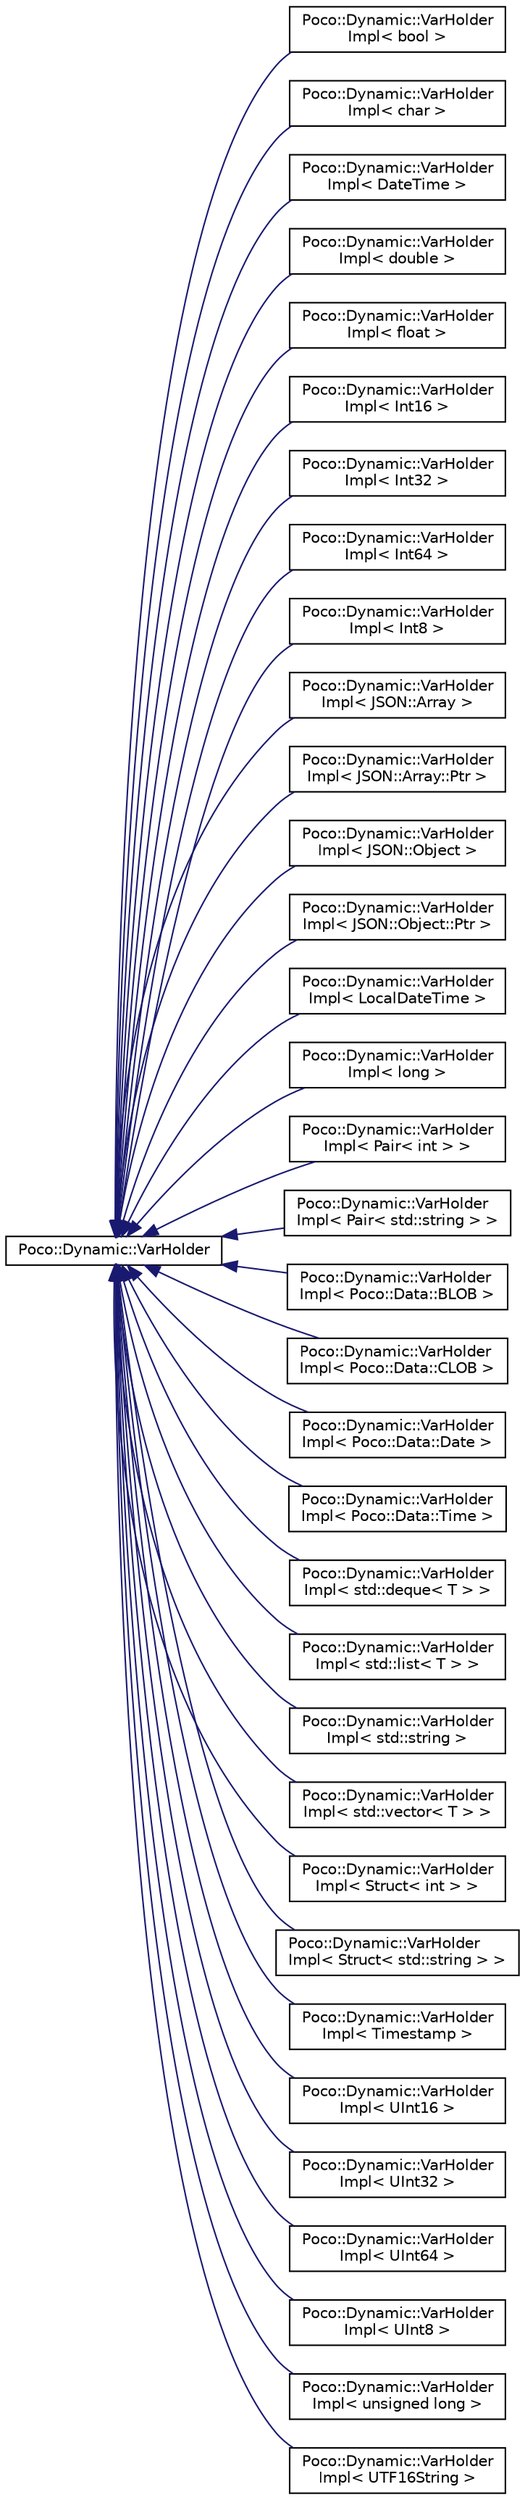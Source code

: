 digraph "Graphical Class Hierarchy"
{
 // LATEX_PDF_SIZE
  edge [fontname="Helvetica",fontsize="10",labelfontname="Helvetica",labelfontsize="10"];
  node [fontname="Helvetica",fontsize="10",shape=record];
  rankdir="LR";
  Node0 [label="Poco::Dynamic::VarHolder",height=0.2,width=0.4,color="black", fillcolor="white", style="filled",URL="$classPoco_1_1Dynamic_1_1VarHolder.html",tooltip=" "];
  Node0 -> Node1 [dir="back",color="midnightblue",fontsize="10",style="solid",fontname="Helvetica"];
  Node1 [label="Poco::Dynamic::VarHolder\lImpl\< bool \>",height=0.2,width=0.4,color="black", fillcolor="white", style="filled",URL="$classPoco_1_1Dynamic_1_1VarHolderImpl_3_01bool_01_4.html",tooltip=" "];
  Node0 -> Node2 [dir="back",color="midnightblue",fontsize="10",style="solid",fontname="Helvetica"];
  Node2 [label="Poco::Dynamic::VarHolder\lImpl\< char \>",height=0.2,width=0.4,color="black", fillcolor="white", style="filled",URL="$classPoco_1_1Dynamic_1_1VarHolderImpl_3_01char_01_4.html",tooltip=" "];
  Node0 -> Node3 [dir="back",color="midnightblue",fontsize="10",style="solid",fontname="Helvetica"];
  Node3 [label="Poco::Dynamic::VarHolder\lImpl\< DateTime \>",height=0.2,width=0.4,color="black", fillcolor="white", style="filled",URL="$classPoco_1_1Dynamic_1_1VarHolderImpl_3_01DateTime_01_4.html",tooltip=" "];
  Node0 -> Node4 [dir="back",color="midnightblue",fontsize="10",style="solid",fontname="Helvetica"];
  Node4 [label="Poco::Dynamic::VarHolder\lImpl\< double \>",height=0.2,width=0.4,color="black", fillcolor="white", style="filled",URL="$classPoco_1_1Dynamic_1_1VarHolderImpl_3_01double_01_4.html",tooltip=" "];
  Node0 -> Node5 [dir="back",color="midnightblue",fontsize="10",style="solid",fontname="Helvetica"];
  Node5 [label="Poco::Dynamic::VarHolder\lImpl\< float \>",height=0.2,width=0.4,color="black", fillcolor="white", style="filled",URL="$classPoco_1_1Dynamic_1_1VarHolderImpl_3_01float_01_4.html",tooltip=" "];
  Node0 -> Node6 [dir="back",color="midnightblue",fontsize="10",style="solid",fontname="Helvetica"];
  Node6 [label="Poco::Dynamic::VarHolder\lImpl\< Int16 \>",height=0.2,width=0.4,color="black", fillcolor="white", style="filled",URL="$classPoco_1_1Dynamic_1_1VarHolderImpl_3_01Int16_01_4.html",tooltip=" "];
  Node0 -> Node7 [dir="back",color="midnightblue",fontsize="10",style="solid",fontname="Helvetica"];
  Node7 [label="Poco::Dynamic::VarHolder\lImpl\< Int32 \>",height=0.2,width=0.4,color="black", fillcolor="white", style="filled",URL="$classPoco_1_1Dynamic_1_1VarHolderImpl_3_01Int32_01_4.html",tooltip=" "];
  Node0 -> Node8 [dir="back",color="midnightblue",fontsize="10",style="solid",fontname="Helvetica"];
  Node8 [label="Poco::Dynamic::VarHolder\lImpl\< Int64 \>",height=0.2,width=0.4,color="black", fillcolor="white", style="filled",URL="$classPoco_1_1Dynamic_1_1VarHolderImpl_3_01Int64_01_4.html",tooltip=" "];
  Node0 -> Node9 [dir="back",color="midnightblue",fontsize="10",style="solid",fontname="Helvetica"];
  Node9 [label="Poco::Dynamic::VarHolder\lImpl\< Int8 \>",height=0.2,width=0.4,color="black", fillcolor="white", style="filled",URL="$classPoco_1_1Dynamic_1_1VarHolderImpl_3_01Int8_01_4.html",tooltip=" "];
  Node0 -> Node10 [dir="back",color="midnightblue",fontsize="10",style="solid",fontname="Helvetica"];
  Node10 [label="Poco::Dynamic::VarHolder\lImpl\< JSON::Array \>",height=0.2,width=0.4,color="black", fillcolor="white", style="filled",URL="$classPoco_1_1Dynamic_1_1VarHolderImpl_3_01JSON_1_1Array_01_4.html",tooltip=" "];
  Node0 -> Node11 [dir="back",color="midnightblue",fontsize="10",style="solid",fontname="Helvetica"];
  Node11 [label="Poco::Dynamic::VarHolder\lImpl\< JSON::Array::Ptr \>",height=0.2,width=0.4,color="black", fillcolor="white", style="filled",URL="$classPoco_1_1Dynamic_1_1VarHolderImpl_3_01JSON_1_1Array_1_1Ptr_01_4.html",tooltip=" "];
  Node0 -> Node12 [dir="back",color="midnightblue",fontsize="10",style="solid",fontname="Helvetica"];
  Node12 [label="Poco::Dynamic::VarHolder\lImpl\< JSON::Object \>",height=0.2,width=0.4,color="black", fillcolor="white", style="filled",URL="$classPoco_1_1Dynamic_1_1VarHolderImpl_3_01JSON_1_1Object_01_4.html",tooltip=" "];
  Node0 -> Node13 [dir="back",color="midnightblue",fontsize="10",style="solid",fontname="Helvetica"];
  Node13 [label="Poco::Dynamic::VarHolder\lImpl\< JSON::Object::Ptr \>",height=0.2,width=0.4,color="black", fillcolor="white", style="filled",URL="$classPoco_1_1Dynamic_1_1VarHolderImpl_3_01JSON_1_1Object_1_1Ptr_01_4.html",tooltip=" "];
  Node0 -> Node14 [dir="back",color="midnightblue",fontsize="10",style="solid",fontname="Helvetica"];
  Node14 [label="Poco::Dynamic::VarHolder\lImpl\< LocalDateTime \>",height=0.2,width=0.4,color="black", fillcolor="white", style="filled",URL="$classPoco_1_1Dynamic_1_1VarHolderImpl_3_01LocalDateTime_01_4.html",tooltip=" "];
  Node0 -> Node15 [dir="back",color="midnightblue",fontsize="10",style="solid",fontname="Helvetica"];
  Node15 [label="Poco::Dynamic::VarHolder\lImpl\< long \>",height=0.2,width=0.4,color="black", fillcolor="white", style="filled",URL="$classPoco_1_1Dynamic_1_1VarHolderImpl_3_01long_01_4.html",tooltip=" "];
  Node0 -> Node16 [dir="back",color="midnightblue",fontsize="10",style="solid",fontname="Helvetica"];
  Node16 [label="Poco::Dynamic::VarHolder\lImpl\< Pair\< int \> \>",height=0.2,width=0.4,color="black", fillcolor="white", style="filled",URL="$classPoco_1_1Dynamic_1_1VarHolderImpl_3_01Pair_3_01int_01_4_01_4.html",tooltip=" "];
  Node0 -> Node17 [dir="back",color="midnightblue",fontsize="10",style="solid",fontname="Helvetica"];
  Node17 [label="Poco::Dynamic::VarHolder\lImpl\< Pair\< std::string \> \>",height=0.2,width=0.4,color="black", fillcolor="white", style="filled",URL="$classPoco_1_1Dynamic_1_1VarHolderImpl_3_01Pair_3_01std_1_1string_01_4_01_4.html",tooltip=" "];
  Node0 -> Node18 [dir="back",color="midnightblue",fontsize="10",style="solid",fontname="Helvetica"];
  Node18 [label="Poco::Dynamic::VarHolder\lImpl\< Poco::Data::BLOB \>",height=0.2,width=0.4,color="black", fillcolor="white", style="filled",URL="$classPoco_1_1Dynamic_1_1VarHolderImpl_3_01Poco_1_1Data_1_1BLOB_01_4.html",tooltip=" "];
  Node0 -> Node19 [dir="back",color="midnightblue",fontsize="10",style="solid",fontname="Helvetica"];
  Node19 [label="Poco::Dynamic::VarHolder\lImpl\< Poco::Data::CLOB \>",height=0.2,width=0.4,color="black", fillcolor="white", style="filled",URL="$classPoco_1_1Dynamic_1_1VarHolderImpl_3_01Poco_1_1Data_1_1CLOB_01_4.html",tooltip=" "];
  Node0 -> Node20 [dir="back",color="midnightblue",fontsize="10",style="solid",fontname="Helvetica"];
  Node20 [label="Poco::Dynamic::VarHolder\lImpl\< Poco::Data::Date \>",height=0.2,width=0.4,color="black", fillcolor="white", style="filled",URL="$classPoco_1_1Dynamic_1_1VarHolderImpl_3_01Poco_1_1Data_1_1Date_01_4.html",tooltip=" "];
  Node0 -> Node21 [dir="back",color="midnightblue",fontsize="10",style="solid",fontname="Helvetica"];
  Node21 [label="Poco::Dynamic::VarHolder\lImpl\< Poco::Data::Time \>",height=0.2,width=0.4,color="black", fillcolor="white", style="filled",URL="$classPoco_1_1Dynamic_1_1VarHolderImpl_3_01Poco_1_1Data_1_1Time_01_4.html",tooltip=" "];
  Node0 -> Node22 [dir="back",color="midnightblue",fontsize="10",style="solid",fontname="Helvetica"];
  Node22 [label="Poco::Dynamic::VarHolder\lImpl\< std::deque\< T \> \>",height=0.2,width=0.4,color="black", fillcolor="white", style="filled",URL="$classPoco_1_1Dynamic_1_1VarHolderImpl_3_01std_1_1deque_3_01T_01_4_01_4.html",tooltip=" "];
  Node0 -> Node23 [dir="back",color="midnightblue",fontsize="10",style="solid",fontname="Helvetica"];
  Node23 [label="Poco::Dynamic::VarHolder\lImpl\< std::list\< T \> \>",height=0.2,width=0.4,color="black", fillcolor="white", style="filled",URL="$classPoco_1_1Dynamic_1_1VarHolderImpl_3_01std_1_1list_3_01T_01_4_01_4.html",tooltip=" "];
  Node0 -> Node24 [dir="back",color="midnightblue",fontsize="10",style="solid",fontname="Helvetica"];
  Node24 [label="Poco::Dynamic::VarHolder\lImpl\< std::string \>",height=0.2,width=0.4,color="black", fillcolor="white", style="filled",URL="$classPoco_1_1Dynamic_1_1VarHolderImpl_3_01std_1_1string_01_4.html",tooltip=" "];
  Node0 -> Node25 [dir="back",color="midnightblue",fontsize="10",style="solid",fontname="Helvetica"];
  Node25 [label="Poco::Dynamic::VarHolder\lImpl\< std::vector\< T \> \>",height=0.2,width=0.4,color="black", fillcolor="white", style="filled",URL="$classPoco_1_1Dynamic_1_1VarHolderImpl_3_01std_1_1vector_3_01T_01_4_01_4.html",tooltip=" "];
  Node0 -> Node26 [dir="back",color="midnightblue",fontsize="10",style="solid",fontname="Helvetica"];
  Node26 [label="Poco::Dynamic::VarHolder\lImpl\< Struct\< int \> \>",height=0.2,width=0.4,color="black", fillcolor="white", style="filled",URL="$classPoco_1_1Dynamic_1_1VarHolderImpl_3_01Struct_3_01int_01_4_01_4.html",tooltip=" "];
  Node0 -> Node27 [dir="back",color="midnightblue",fontsize="10",style="solid",fontname="Helvetica"];
  Node27 [label="Poco::Dynamic::VarHolder\lImpl\< Struct\< std::string \> \>",height=0.2,width=0.4,color="black", fillcolor="white", style="filled",URL="$classPoco_1_1Dynamic_1_1VarHolderImpl_3_01Struct_3_01std_1_1string_01_4_01_4.html",tooltip=" "];
  Node0 -> Node28 [dir="back",color="midnightblue",fontsize="10",style="solid",fontname="Helvetica"];
  Node28 [label="Poco::Dynamic::VarHolder\lImpl\< Timestamp \>",height=0.2,width=0.4,color="black", fillcolor="white", style="filled",URL="$classPoco_1_1Dynamic_1_1VarHolderImpl_3_01Timestamp_01_4.html",tooltip=" "];
  Node0 -> Node29 [dir="back",color="midnightblue",fontsize="10",style="solid",fontname="Helvetica"];
  Node29 [label="Poco::Dynamic::VarHolder\lImpl\< UInt16 \>",height=0.2,width=0.4,color="black", fillcolor="white", style="filled",URL="$classPoco_1_1Dynamic_1_1VarHolderImpl_3_01UInt16_01_4.html",tooltip=" "];
  Node0 -> Node30 [dir="back",color="midnightblue",fontsize="10",style="solid",fontname="Helvetica"];
  Node30 [label="Poco::Dynamic::VarHolder\lImpl\< UInt32 \>",height=0.2,width=0.4,color="black", fillcolor="white", style="filled",URL="$classPoco_1_1Dynamic_1_1VarHolderImpl_3_01UInt32_01_4.html",tooltip=" "];
  Node0 -> Node31 [dir="back",color="midnightblue",fontsize="10",style="solid",fontname="Helvetica"];
  Node31 [label="Poco::Dynamic::VarHolder\lImpl\< UInt64 \>",height=0.2,width=0.4,color="black", fillcolor="white", style="filled",URL="$classPoco_1_1Dynamic_1_1VarHolderImpl_3_01UInt64_01_4.html",tooltip=" "];
  Node0 -> Node32 [dir="back",color="midnightblue",fontsize="10",style="solid",fontname="Helvetica"];
  Node32 [label="Poco::Dynamic::VarHolder\lImpl\< UInt8 \>",height=0.2,width=0.4,color="black", fillcolor="white", style="filled",URL="$classPoco_1_1Dynamic_1_1VarHolderImpl_3_01UInt8_01_4.html",tooltip=" "];
  Node0 -> Node33 [dir="back",color="midnightblue",fontsize="10",style="solid",fontname="Helvetica"];
  Node33 [label="Poco::Dynamic::VarHolder\lImpl\< unsigned long \>",height=0.2,width=0.4,color="black", fillcolor="white", style="filled",URL="$classPoco_1_1Dynamic_1_1VarHolderImpl_3_01unsigned_01long_01_4.html",tooltip=" "];
  Node0 -> Node34 [dir="back",color="midnightblue",fontsize="10",style="solid",fontname="Helvetica"];
  Node34 [label="Poco::Dynamic::VarHolder\lImpl\< UTF16String \>",height=0.2,width=0.4,color="black", fillcolor="white", style="filled",URL="$classPoco_1_1Dynamic_1_1VarHolderImpl_3_01UTF16String_01_4.html",tooltip=" "];
}
